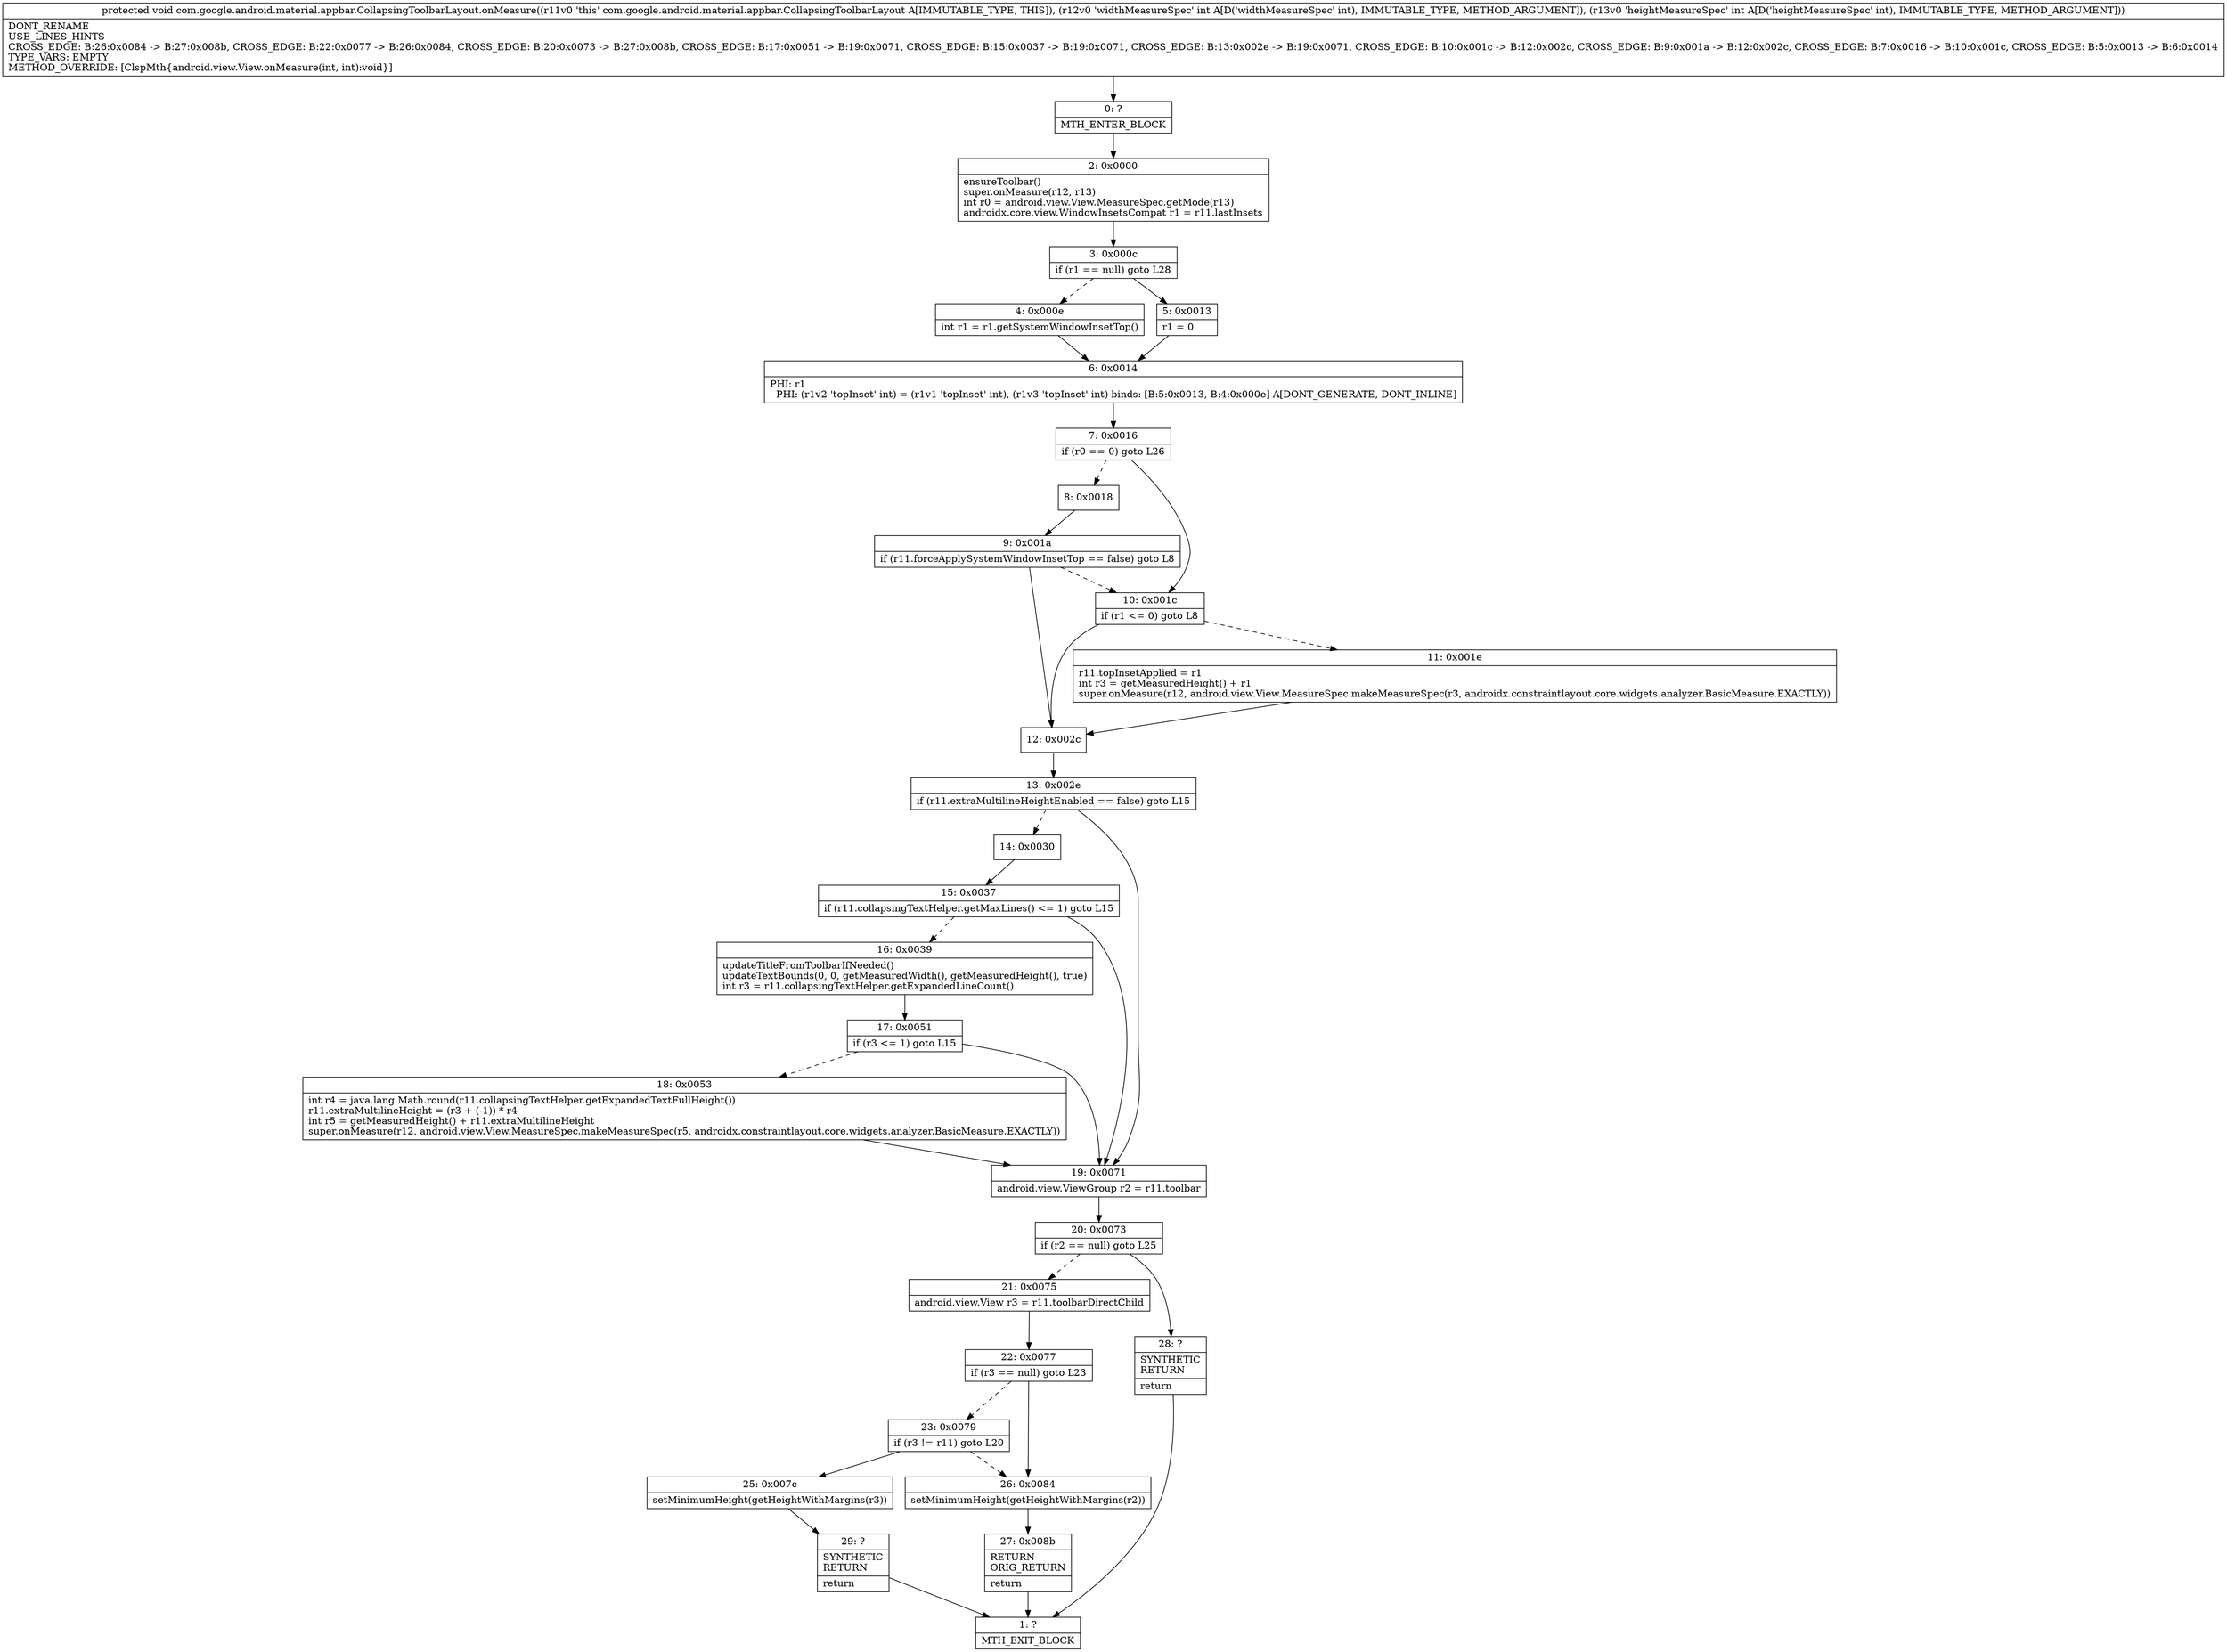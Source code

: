 digraph "CFG forcom.google.android.material.appbar.CollapsingToolbarLayout.onMeasure(II)V" {
Node_0 [shape=record,label="{0\:\ ?|MTH_ENTER_BLOCK\l}"];
Node_2 [shape=record,label="{2\:\ 0x0000|ensureToolbar()\lsuper.onMeasure(r12, r13)\lint r0 = android.view.View.MeasureSpec.getMode(r13)\landroidx.core.view.WindowInsetsCompat r1 = r11.lastInsets\l}"];
Node_3 [shape=record,label="{3\:\ 0x000c|if (r1 == null) goto L28\l}"];
Node_4 [shape=record,label="{4\:\ 0x000e|int r1 = r1.getSystemWindowInsetTop()\l}"];
Node_6 [shape=record,label="{6\:\ 0x0014|PHI: r1 \l  PHI: (r1v2 'topInset' int) = (r1v1 'topInset' int), (r1v3 'topInset' int) binds: [B:5:0x0013, B:4:0x000e] A[DONT_GENERATE, DONT_INLINE]\l}"];
Node_7 [shape=record,label="{7\:\ 0x0016|if (r0 == 0) goto L26\l}"];
Node_8 [shape=record,label="{8\:\ 0x0018}"];
Node_9 [shape=record,label="{9\:\ 0x001a|if (r11.forceApplySystemWindowInsetTop == false) goto L8\l}"];
Node_12 [shape=record,label="{12\:\ 0x002c}"];
Node_13 [shape=record,label="{13\:\ 0x002e|if (r11.extraMultilineHeightEnabled == false) goto L15\l}"];
Node_14 [shape=record,label="{14\:\ 0x0030}"];
Node_15 [shape=record,label="{15\:\ 0x0037|if (r11.collapsingTextHelper.getMaxLines() \<= 1) goto L15\l}"];
Node_16 [shape=record,label="{16\:\ 0x0039|updateTitleFromToolbarIfNeeded()\lupdateTextBounds(0, 0, getMeasuredWidth(), getMeasuredHeight(), true)\lint r3 = r11.collapsingTextHelper.getExpandedLineCount()\l}"];
Node_17 [shape=record,label="{17\:\ 0x0051|if (r3 \<= 1) goto L15\l}"];
Node_18 [shape=record,label="{18\:\ 0x0053|int r4 = java.lang.Math.round(r11.collapsingTextHelper.getExpandedTextFullHeight())\lr11.extraMultilineHeight = (r3 + (\-1)) * r4\lint r5 = getMeasuredHeight() + r11.extraMultilineHeight\lsuper.onMeasure(r12, android.view.View.MeasureSpec.makeMeasureSpec(r5, androidx.constraintlayout.core.widgets.analyzer.BasicMeasure.EXACTLY))\l}"];
Node_19 [shape=record,label="{19\:\ 0x0071|android.view.ViewGroup r2 = r11.toolbar\l}"];
Node_20 [shape=record,label="{20\:\ 0x0073|if (r2 == null) goto L25\l}"];
Node_21 [shape=record,label="{21\:\ 0x0075|android.view.View r3 = r11.toolbarDirectChild\l}"];
Node_22 [shape=record,label="{22\:\ 0x0077|if (r3 == null) goto L23\l}"];
Node_23 [shape=record,label="{23\:\ 0x0079|if (r3 != r11) goto L20\l}"];
Node_25 [shape=record,label="{25\:\ 0x007c|setMinimumHeight(getHeightWithMargins(r3))\l}"];
Node_29 [shape=record,label="{29\:\ ?|SYNTHETIC\lRETURN\l|return\l}"];
Node_1 [shape=record,label="{1\:\ ?|MTH_EXIT_BLOCK\l}"];
Node_26 [shape=record,label="{26\:\ 0x0084|setMinimumHeight(getHeightWithMargins(r2))\l}"];
Node_27 [shape=record,label="{27\:\ 0x008b|RETURN\lORIG_RETURN\l|return\l}"];
Node_28 [shape=record,label="{28\:\ ?|SYNTHETIC\lRETURN\l|return\l}"];
Node_10 [shape=record,label="{10\:\ 0x001c|if (r1 \<= 0) goto L8\l}"];
Node_11 [shape=record,label="{11\:\ 0x001e|r11.topInsetApplied = r1\lint r3 = getMeasuredHeight() + r1\lsuper.onMeasure(r12, android.view.View.MeasureSpec.makeMeasureSpec(r3, androidx.constraintlayout.core.widgets.analyzer.BasicMeasure.EXACTLY))\l}"];
Node_5 [shape=record,label="{5\:\ 0x0013|r1 = 0\l}"];
MethodNode[shape=record,label="{protected void com.google.android.material.appbar.CollapsingToolbarLayout.onMeasure((r11v0 'this' com.google.android.material.appbar.CollapsingToolbarLayout A[IMMUTABLE_TYPE, THIS]), (r12v0 'widthMeasureSpec' int A[D('widthMeasureSpec' int), IMMUTABLE_TYPE, METHOD_ARGUMENT]), (r13v0 'heightMeasureSpec' int A[D('heightMeasureSpec' int), IMMUTABLE_TYPE, METHOD_ARGUMENT]))  | DONT_RENAME\lUSE_LINES_HINTS\lCROSS_EDGE: B:26:0x0084 \-\> B:27:0x008b, CROSS_EDGE: B:22:0x0077 \-\> B:26:0x0084, CROSS_EDGE: B:20:0x0073 \-\> B:27:0x008b, CROSS_EDGE: B:17:0x0051 \-\> B:19:0x0071, CROSS_EDGE: B:15:0x0037 \-\> B:19:0x0071, CROSS_EDGE: B:13:0x002e \-\> B:19:0x0071, CROSS_EDGE: B:10:0x001c \-\> B:12:0x002c, CROSS_EDGE: B:9:0x001a \-\> B:12:0x002c, CROSS_EDGE: B:7:0x0016 \-\> B:10:0x001c, CROSS_EDGE: B:5:0x0013 \-\> B:6:0x0014\lTYPE_VARS: EMPTY\lMETHOD_OVERRIDE: [ClspMth\{android.view.View.onMeasure(int, int):void\}]\l}"];
MethodNode -> Node_0;Node_0 -> Node_2;
Node_2 -> Node_3;
Node_3 -> Node_4[style=dashed];
Node_3 -> Node_5;
Node_4 -> Node_6;
Node_6 -> Node_7;
Node_7 -> Node_8[style=dashed];
Node_7 -> Node_10;
Node_8 -> Node_9;
Node_9 -> Node_10[style=dashed];
Node_9 -> Node_12;
Node_12 -> Node_13;
Node_13 -> Node_14[style=dashed];
Node_13 -> Node_19;
Node_14 -> Node_15;
Node_15 -> Node_16[style=dashed];
Node_15 -> Node_19;
Node_16 -> Node_17;
Node_17 -> Node_18[style=dashed];
Node_17 -> Node_19;
Node_18 -> Node_19;
Node_19 -> Node_20;
Node_20 -> Node_21[style=dashed];
Node_20 -> Node_28;
Node_21 -> Node_22;
Node_22 -> Node_23[style=dashed];
Node_22 -> Node_26;
Node_23 -> Node_25;
Node_23 -> Node_26[style=dashed];
Node_25 -> Node_29;
Node_29 -> Node_1;
Node_26 -> Node_27;
Node_27 -> Node_1;
Node_28 -> Node_1;
Node_10 -> Node_11[style=dashed];
Node_10 -> Node_12;
Node_11 -> Node_12;
Node_5 -> Node_6;
}

